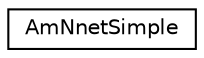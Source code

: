 digraph "Graphical Class Hierarchy"
{
  edge [fontname="Helvetica",fontsize="10",labelfontname="Helvetica",labelfontsize="10"];
  node [fontname="Helvetica",fontsize="10",shape=record];
  rankdir="LR";
  Node0 [label="AmNnetSimple",height=0.2,width=0.4,color="black", fillcolor="white", style="filled",URL="$classkaldi_1_1nnet3_1_1AmNnetSimple.html"];
}
